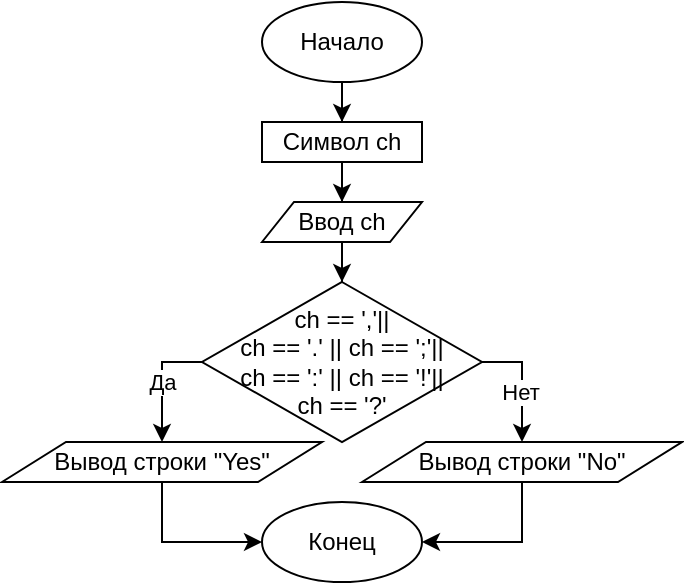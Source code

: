 <mxfile version="13.1.14" type="device"><diagram id="Hsi1N0cberL_-BoPGEi5" name="Page-1"><mxGraphModel dx="1308" dy="520" grid="1" gridSize="10" guides="1" tooltips="1" connect="1" arrows="1" fold="1" page="1" pageScale="1" pageWidth="850" pageHeight="1100" math="0" shadow="0"><root><mxCell id="0"/><mxCell id="1" parent="0"/><mxCell id="-rzyJ1du1N-DNyfT8srF-9" style="edgeStyle=orthogonalEdgeStyle;rounded=0;orthogonalLoop=1;jettySize=auto;html=1;entryX=0.5;entryY=0;entryDx=0;entryDy=0;" edge="1" parent="1" source="-UejWE-9VvF5JWy_LUue-2" target="-rzyJ1du1N-DNyfT8srF-7"><mxGeometry relative="1" as="geometry"/></mxCell><mxCell id="-UejWE-9VvF5JWy_LUue-2" value="Начало" style="ellipse;whiteSpace=wrap;html=1;" parent="1" vertex="1"><mxGeometry x="240" y="80" width="80" height="40" as="geometry"/></mxCell><mxCell id="-UejWE-9VvF5JWy_LUue-11" value="Конец" style="ellipse;whiteSpace=wrap;html=1;" parent="1" vertex="1"><mxGeometry x="240" y="330" width="80" height="40" as="geometry"/></mxCell><mxCell id="-rzyJ1du1N-DNyfT8srF-13" style="edgeStyle=orthogonalEdgeStyle;rounded=0;orthogonalLoop=1;jettySize=auto;html=1;entryX=0.5;entryY=0;entryDx=0;entryDy=0;" edge="1" parent="1" source="-rzyJ1du1N-DNyfT8srF-1" target="-rzyJ1du1N-DNyfT8srF-12"><mxGeometry relative="1" as="geometry"/></mxCell><mxCell id="-rzyJ1du1N-DNyfT8srF-1" value="Ввод ch" style="shape=parallelogram;perimeter=parallelogramPerimeter;whiteSpace=wrap;html=1;" vertex="1" parent="1"><mxGeometry x="240" y="180" width="80" height="20" as="geometry"/></mxCell><mxCell id="-rzyJ1du1N-DNyfT8srF-11" style="edgeStyle=orthogonalEdgeStyle;rounded=0;orthogonalLoop=1;jettySize=auto;html=1;entryX=0.5;entryY=0;entryDx=0;entryDy=0;" edge="1" parent="1" source="-rzyJ1du1N-DNyfT8srF-7" target="-rzyJ1du1N-DNyfT8srF-1"><mxGeometry relative="1" as="geometry"/></mxCell><mxCell id="-rzyJ1du1N-DNyfT8srF-7" value="Символ ch" style="rounded=0;whiteSpace=wrap;html=1;" vertex="1" parent="1"><mxGeometry x="240" y="140" width="80" height="20" as="geometry"/></mxCell><mxCell id="-rzyJ1du1N-DNyfT8srF-17" value="Да" style="edgeStyle=orthogonalEdgeStyle;rounded=0;orthogonalLoop=1;jettySize=auto;html=1;entryX=0.5;entryY=0;entryDx=0;entryDy=0;" edge="1" parent="1" source="-rzyJ1du1N-DNyfT8srF-12" target="-rzyJ1du1N-DNyfT8srF-14"><mxGeometry relative="1" as="geometry"><Array as="points"><mxPoint x="190" y="260"/></Array></mxGeometry></mxCell><mxCell id="-rzyJ1du1N-DNyfT8srF-18" style="edgeStyle=orthogonalEdgeStyle;rounded=0;orthogonalLoop=1;jettySize=auto;html=1;entryX=0.5;entryY=0;entryDx=0;entryDy=0;" edge="1" parent="1" source="-rzyJ1du1N-DNyfT8srF-12" target="-rzyJ1du1N-DNyfT8srF-15"><mxGeometry relative="1" as="geometry"><Array as="points"><mxPoint x="370" y="260"/></Array></mxGeometry></mxCell><mxCell id="-rzyJ1du1N-DNyfT8srF-19" value="Нет" style="edgeLabel;html=1;align=center;verticalAlign=middle;resizable=0;points=[];" vertex="1" connectable="0" parent="-rzyJ1du1N-DNyfT8srF-18"><mxGeometry x="0.16" y="-1" relative="1" as="geometry"><mxPoint as="offset"/></mxGeometry></mxCell><mxCell id="-rzyJ1du1N-DNyfT8srF-12" value="ch == ','||&lt;br&gt;ch == '.' || ch == ';'||&lt;br&gt;ch == ':' || ch == '!'||&lt;br&gt;ch == '?'" style="rhombus;whiteSpace=wrap;html=1;" vertex="1" parent="1"><mxGeometry x="210" y="220" width="140" height="80" as="geometry"/></mxCell><mxCell id="-rzyJ1du1N-DNyfT8srF-22" style="edgeStyle=orthogonalEdgeStyle;rounded=0;orthogonalLoop=1;jettySize=auto;html=1;entryX=0;entryY=0.5;entryDx=0;entryDy=0;" edge="1" parent="1" source="-rzyJ1du1N-DNyfT8srF-14" target="-UejWE-9VvF5JWy_LUue-11"><mxGeometry relative="1" as="geometry"/></mxCell><mxCell id="-rzyJ1du1N-DNyfT8srF-14" value="Вывод строки &quot;Yes&quot;" style="shape=parallelogram;perimeter=parallelogramPerimeter;whiteSpace=wrap;html=1;" vertex="1" parent="1"><mxGeometry x="110" y="300" width="160" height="20" as="geometry"/></mxCell><mxCell id="-rzyJ1du1N-DNyfT8srF-21" style="edgeStyle=orthogonalEdgeStyle;rounded=0;orthogonalLoop=1;jettySize=auto;html=1;entryX=1;entryY=0.5;entryDx=0;entryDy=0;" edge="1" parent="1" source="-rzyJ1du1N-DNyfT8srF-15" target="-UejWE-9VvF5JWy_LUue-11"><mxGeometry relative="1" as="geometry"/></mxCell><mxCell id="-rzyJ1du1N-DNyfT8srF-15" value="Вывод строки &quot;No&quot;" style="shape=parallelogram;perimeter=parallelogramPerimeter;whiteSpace=wrap;html=1;" vertex="1" parent="1"><mxGeometry x="290" y="300" width="160" height="20" as="geometry"/></mxCell></root></mxGraphModel></diagram></mxfile>